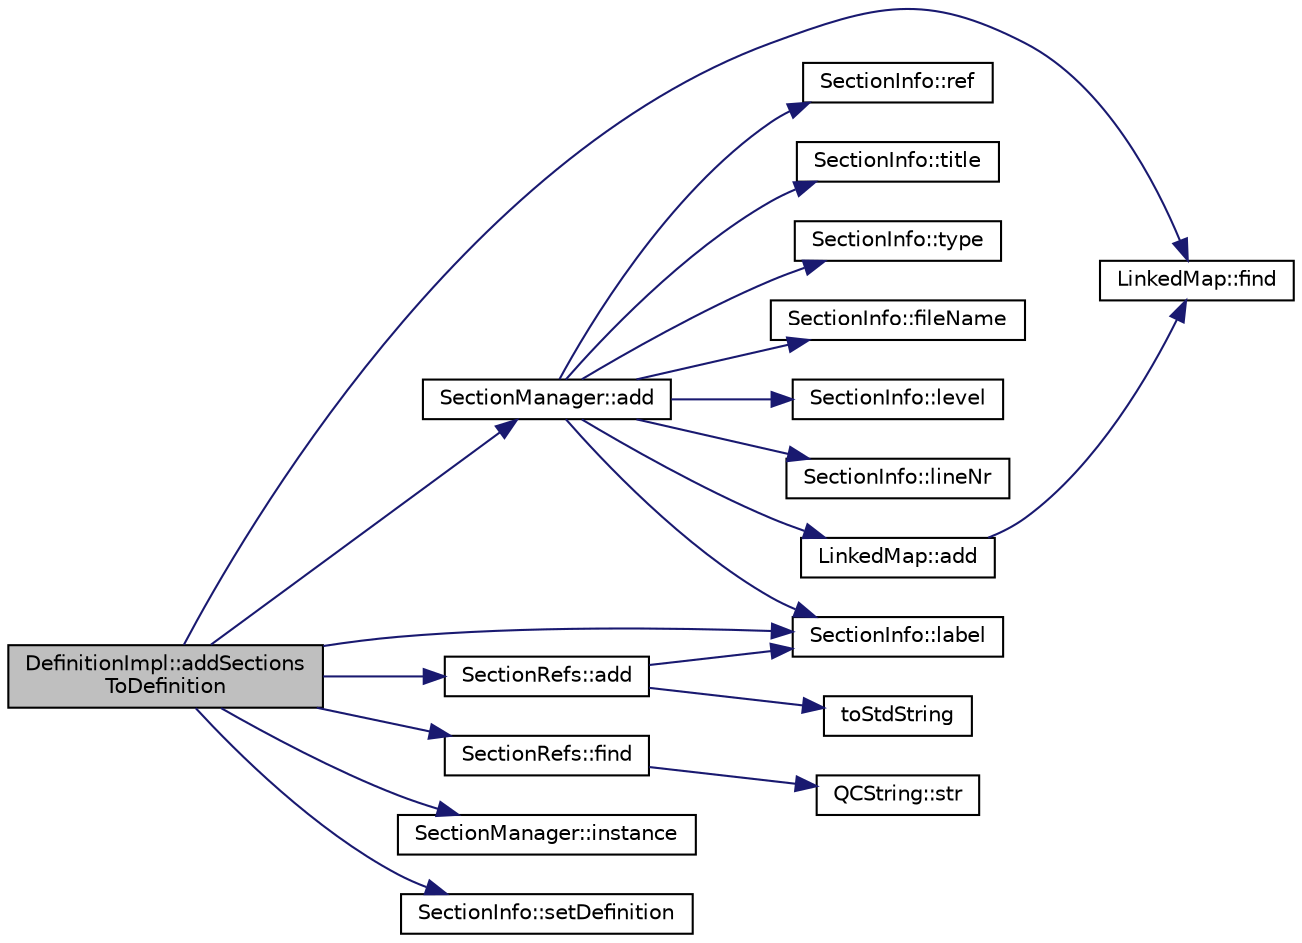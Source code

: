 digraph "DefinitionImpl::addSectionsToDefinition"
{
 // LATEX_PDF_SIZE
  edge [fontname="Helvetica",fontsize="10",labelfontname="Helvetica",labelfontsize="10"];
  node [fontname="Helvetica",fontsize="10",shape=record];
  rankdir="LR";
  Node1 [label="DefinitionImpl::addSections\lToDefinition",height=0.2,width=0.4,color="black", fillcolor="grey75", style="filled", fontcolor="black",tooltip=" "];
  Node1 -> Node2 [color="midnightblue",fontsize="10",style="solid",fontname="Helvetica"];
  Node2 [label="SectionManager::add",height=0.2,width=0.4,color="black", fillcolor="white", style="filled",URL="$classSectionManager.html#afbb62a940b1b5d7dda3b31a81a9df922",tooltip=" "];
  Node2 -> Node3 [color="midnightblue",fontsize="10",style="solid",fontname="Helvetica"];
  Node3 [label="LinkedMap::add",height=0.2,width=0.4,color="black", fillcolor="white", style="filled",URL="$classLinkedMap.html#acddca8cb09f114936f6b80276f2c9c1b",tooltip=" "];
  Node3 -> Node4 [color="midnightblue",fontsize="10",style="solid",fontname="Helvetica"];
  Node4 [label="LinkedMap::find",height=0.2,width=0.4,color="black", fillcolor="white", style="filled",URL="$classLinkedMap.html#ad7659775b7de962b4fe0921456baf4f4",tooltip=" "];
  Node2 -> Node5 [color="midnightblue",fontsize="10",style="solid",fontname="Helvetica"];
  Node5 [label="SectionInfo::fileName",height=0.2,width=0.4,color="black", fillcolor="white", style="filled",URL="$classSectionInfo.html#a84093d8cc48b4734f6e603de33d398d5",tooltip=" "];
  Node2 -> Node6 [color="midnightblue",fontsize="10",style="solid",fontname="Helvetica"];
  Node6 [label="SectionInfo::label",height=0.2,width=0.4,color="black", fillcolor="white", style="filled",URL="$classSectionInfo.html#a3028bd10d3288ef120bd833e0ebc57ab",tooltip=" "];
  Node2 -> Node7 [color="midnightblue",fontsize="10",style="solid",fontname="Helvetica"];
  Node7 [label="SectionInfo::level",height=0.2,width=0.4,color="black", fillcolor="white", style="filled",URL="$classSectionInfo.html#afbf60bb783ce4f773fbb77a59106d0db",tooltip=" "];
  Node2 -> Node8 [color="midnightblue",fontsize="10",style="solid",fontname="Helvetica"];
  Node8 [label="SectionInfo::lineNr",height=0.2,width=0.4,color="black", fillcolor="white", style="filled",URL="$classSectionInfo.html#a913ddc11cbf4d2e8433da4974c54543b",tooltip=" "];
  Node2 -> Node9 [color="midnightblue",fontsize="10",style="solid",fontname="Helvetica"];
  Node9 [label="SectionInfo::ref",height=0.2,width=0.4,color="black", fillcolor="white", style="filled",URL="$classSectionInfo.html#a56019937eddafde2ba6df46dff4e1bef",tooltip=" "];
  Node2 -> Node10 [color="midnightblue",fontsize="10",style="solid",fontname="Helvetica"];
  Node10 [label="SectionInfo::title",height=0.2,width=0.4,color="black", fillcolor="white", style="filled",URL="$classSectionInfo.html#ac6aefd1d628bbdb94dc3b8e176a72f9b",tooltip=" "];
  Node2 -> Node11 [color="midnightblue",fontsize="10",style="solid",fontname="Helvetica"];
  Node11 [label="SectionInfo::type",height=0.2,width=0.4,color="black", fillcolor="white", style="filled",URL="$classSectionInfo.html#ad3818ca1a9c067d97176dcbaf7022d9e",tooltip=" "];
  Node1 -> Node12 [color="midnightblue",fontsize="10",style="solid",fontname="Helvetica"];
  Node12 [label="SectionRefs::add",height=0.2,width=0.4,color="black", fillcolor="white", style="filled",URL="$classSectionRefs.html#a916946003ecac73c064487bace9e4bde",tooltip="Adds a non-owning section reference."];
  Node12 -> Node6 [color="midnightblue",fontsize="10",style="solid",fontname="Helvetica"];
  Node12 -> Node13 [color="midnightblue",fontsize="10",style="solid",fontname="Helvetica"];
  Node13 [label="toStdString",height=0.2,width=0.4,color="black", fillcolor="white", style="filled",URL="$qcstring_8h.html#ac7e12ef0c11e1acc583d1d66404c2557",tooltip=" "];
  Node1 -> Node14 [color="midnightblue",fontsize="10",style="solid",fontname="Helvetica"];
  Node14 [label="SectionRefs::find",height=0.2,width=0.4,color="black", fillcolor="white", style="filled",URL="$classSectionRefs.html#a5cce204b4a51a49e478243581d36b1e2",tooltip=" "];
  Node14 -> Node15 [color="midnightblue",fontsize="10",style="solid",fontname="Helvetica"];
  Node15 [label="QCString::str",height=0.2,width=0.4,color="black", fillcolor="white", style="filled",URL="$classQCString.html#a9824b07232eea418ab3b3e7dc3178eec",tooltip=" "];
  Node1 -> Node4 [color="midnightblue",fontsize="10",style="solid",fontname="Helvetica"];
  Node1 -> Node16 [color="midnightblue",fontsize="10",style="solid",fontname="Helvetica"];
  Node16 [label="SectionManager::instance",height=0.2,width=0.4,color="black", fillcolor="white", style="filled",URL="$classSectionManager.html#afcf31c2b2bad467541c924342b08773d",tooltip="returns a reference to the singleton"];
  Node1 -> Node6 [color="midnightblue",fontsize="10",style="solid",fontname="Helvetica"];
  Node1 -> Node17 [color="midnightblue",fontsize="10",style="solid",fontname="Helvetica"];
  Node17 [label="SectionInfo::setDefinition",height=0.2,width=0.4,color="black", fillcolor="white", style="filled",URL="$classSectionInfo.html#a6459848f44b8b1dab9454896de516554",tooltip=" "];
}
